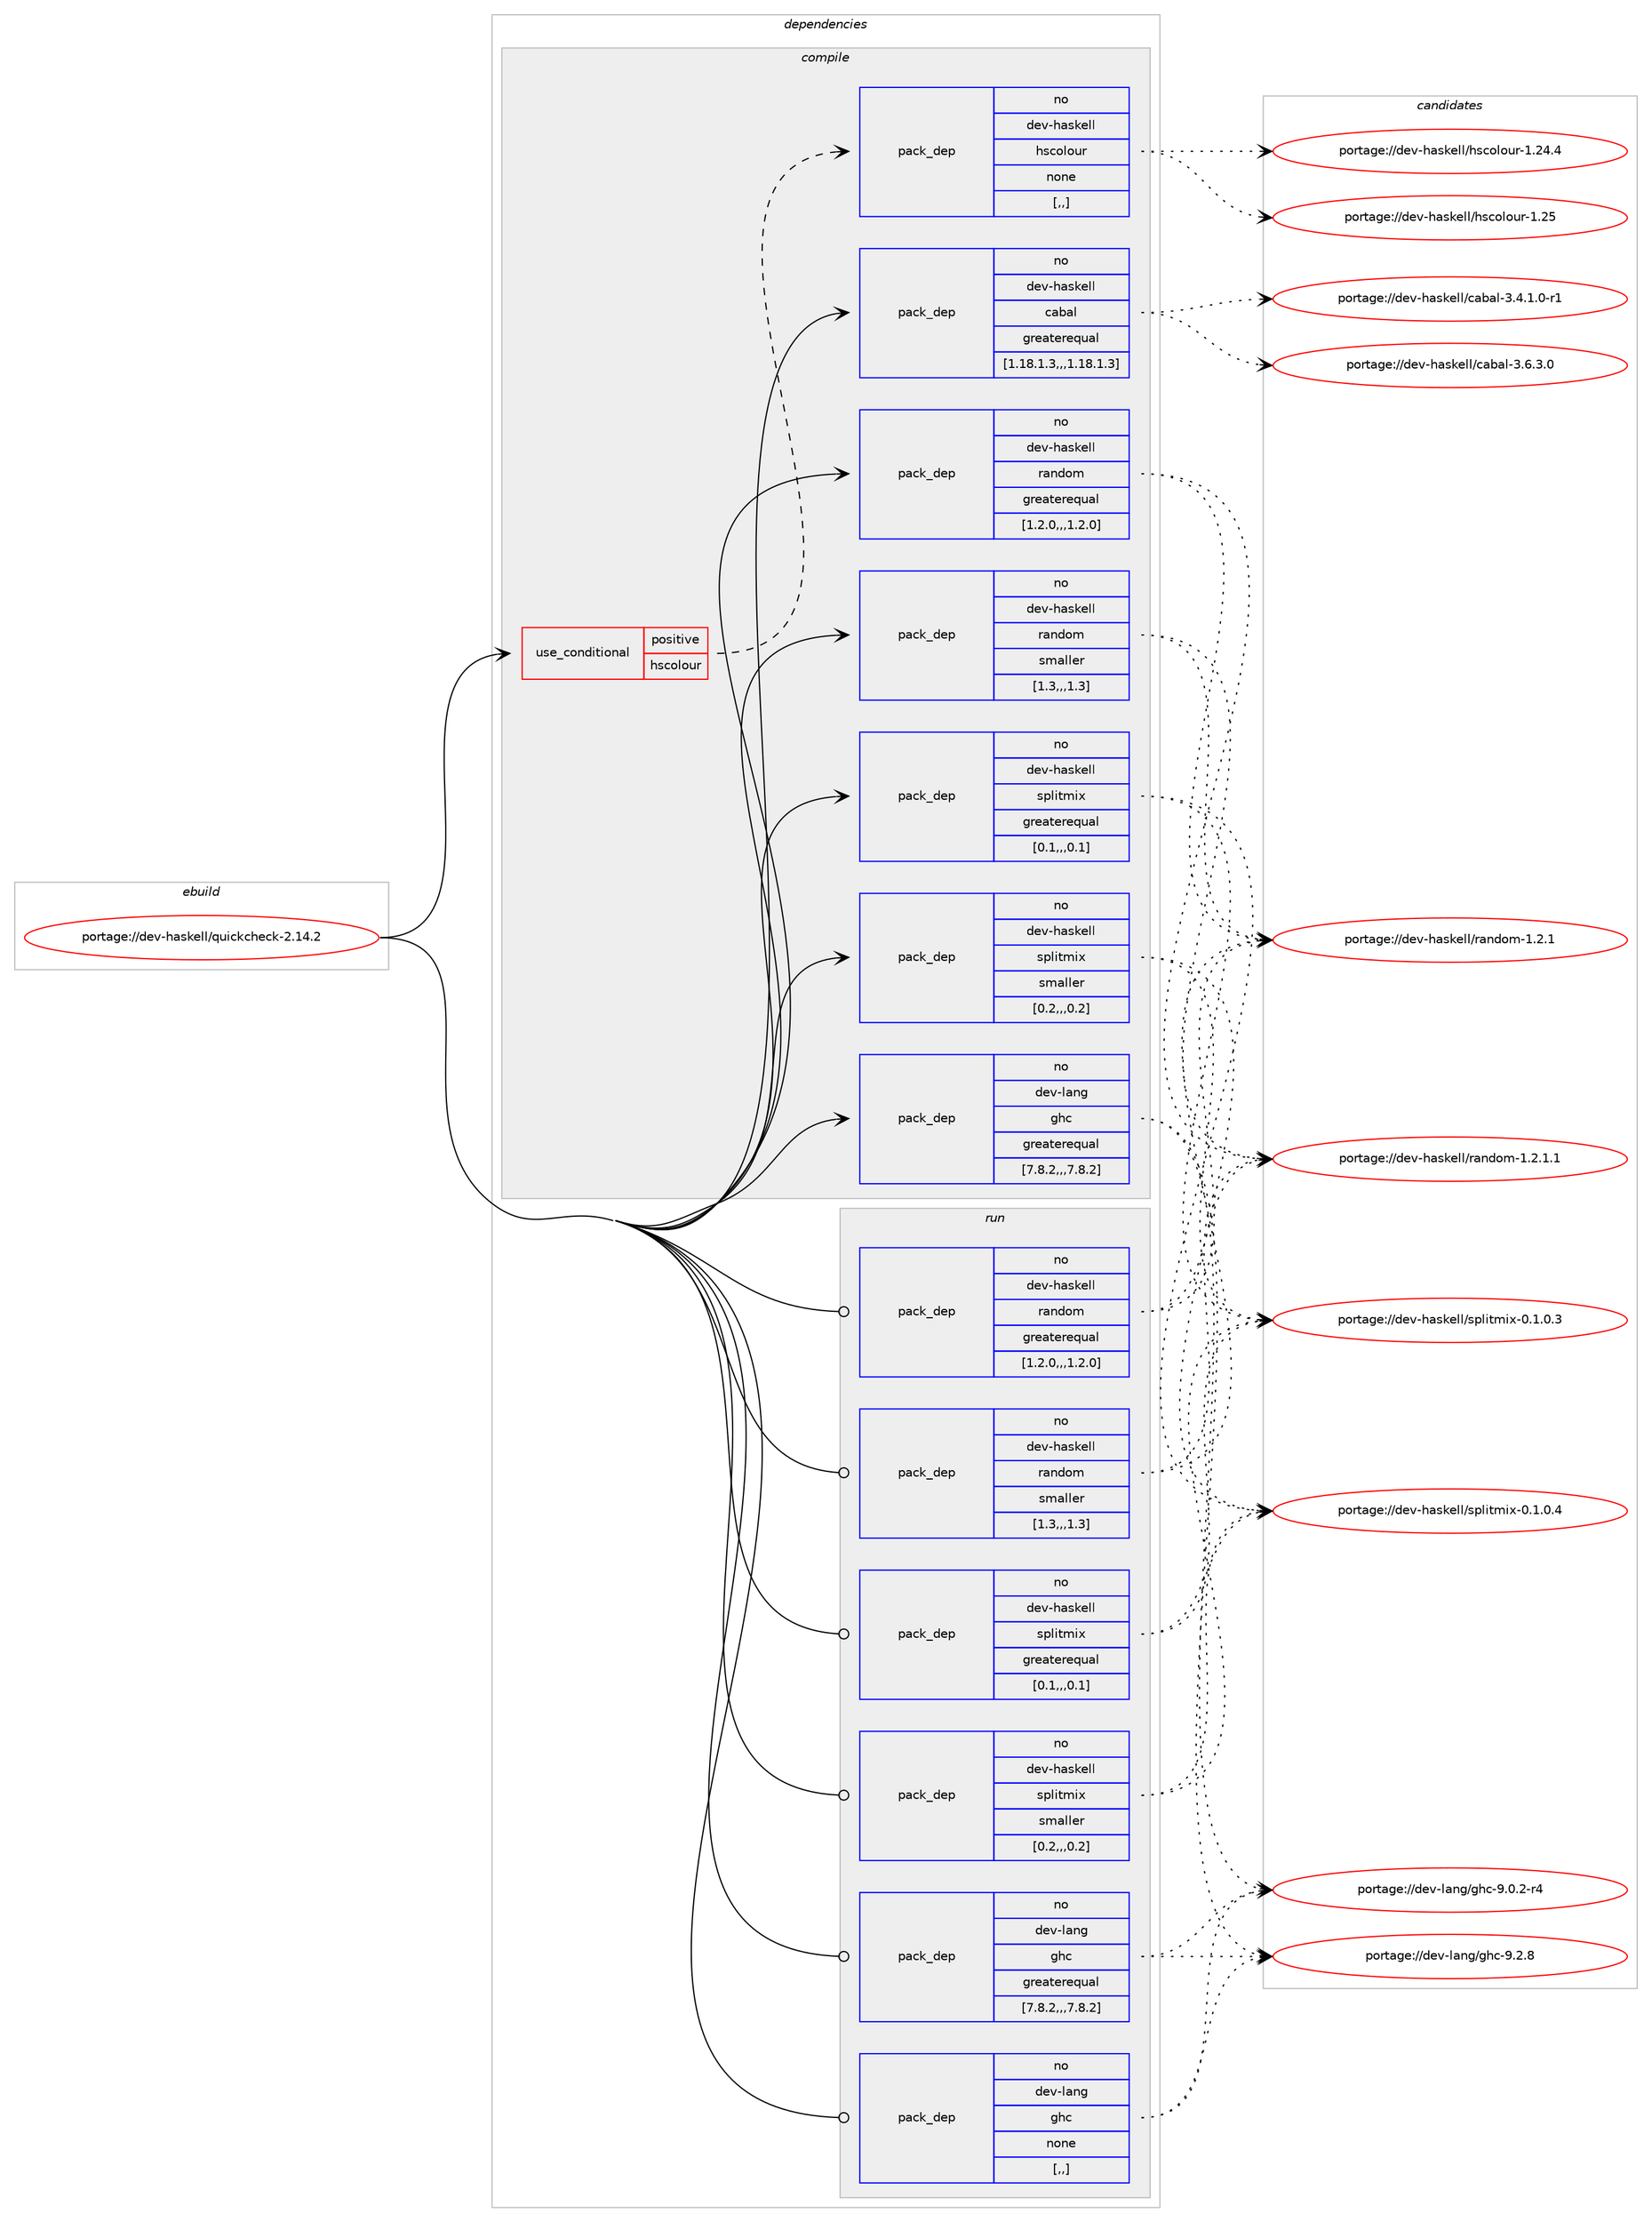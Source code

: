digraph prolog {

# *************
# Graph options
# *************

newrank=true;
concentrate=true;
compound=true;
graph [rankdir=LR,fontname=Helvetica,fontsize=10,ranksep=1.5];#, ranksep=2.5, nodesep=0.2];
edge  [arrowhead=vee];
node  [fontname=Helvetica,fontsize=10];

# **********
# The ebuild
# **********

subgraph cluster_leftcol {
color=gray;
rank=same;
label=<<i>ebuild</i>>;
id [label="portage://dev-haskell/quickcheck-2.14.2", color=red, width=4, href="../dev-haskell/quickcheck-2.14.2.svg"];
}

# ****************
# The dependencies
# ****************

subgraph cluster_midcol {
color=gray;
label=<<i>dependencies</i>>;
subgraph cluster_compile {
fillcolor="#eeeeee";
style=filled;
label=<<i>compile</i>>;
subgraph cond20270 {
dependency84133 [label=<<TABLE BORDER="0" CELLBORDER="1" CELLSPACING="0" CELLPADDING="4"><TR><TD ROWSPAN="3" CELLPADDING="10">use_conditional</TD></TR><TR><TD>positive</TD></TR><TR><TD>hscolour</TD></TR></TABLE>>, shape=none, color=red];
subgraph pack62882 {
dependency84134 [label=<<TABLE BORDER="0" CELLBORDER="1" CELLSPACING="0" CELLPADDING="4" WIDTH="220"><TR><TD ROWSPAN="6" CELLPADDING="30">pack_dep</TD></TR><TR><TD WIDTH="110">no</TD></TR><TR><TD>dev-haskell</TD></TR><TR><TD>hscolour</TD></TR><TR><TD>none</TD></TR><TR><TD>[,,]</TD></TR></TABLE>>, shape=none, color=blue];
}
dependency84133:e -> dependency84134:w [weight=20,style="dashed",arrowhead="vee"];
}
id:e -> dependency84133:w [weight=20,style="solid",arrowhead="vee"];
subgraph pack62883 {
dependency84135 [label=<<TABLE BORDER="0" CELLBORDER="1" CELLSPACING="0" CELLPADDING="4" WIDTH="220"><TR><TD ROWSPAN="6" CELLPADDING="30">pack_dep</TD></TR><TR><TD WIDTH="110">no</TD></TR><TR><TD>dev-haskell</TD></TR><TR><TD>cabal</TD></TR><TR><TD>greaterequal</TD></TR><TR><TD>[1.18.1.3,,,1.18.1.3]</TD></TR></TABLE>>, shape=none, color=blue];
}
id:e -> dependency84135:w [weight=20,style="solid",arrowhead="vee"];
subgraph pack62884 {
dependency84136 [label=<<TABLE BORDER="0" CELLBORDER="1" CELLSPACING="0" CELLPADDING="4" WIDTH="220"><TR><TD ROWSPAN="6" CELLPADDING="30">pack_dep</TD></TR><TR><TD WIDTH="110">no</TD></TR><TR><TD>dev-haskell</TD></TR><TR><TD>random</TD></TR><TR><TD>greaterequal</TD></TR><TR><TD>[1.2.0,,,1.2.0]</TD></TR></TABLE>>, shape=none, color=blue];
}
id:e -> dependency84136:w [weight=20,style="solid",arrowhead="vee"];
subgraph pack62885 {
dependency84137 [label=<<TABLE BORDER="0" CELLBORDER="1" CELLSPACING="0" CELLPADDING="4" WIDTH="220"><TR><TD ROWSPAN="6" CELLPADDING="30">pack_dep</TD></TR><TR><TD WIDTH="110">no</TD></TR><TR><TD>dev-haskell</TD></TR><TR><TD>random</TD></TR><TR><TD>smaller</TD></TR><TR><TD>[1.3,,,1.3]</TD></TR></TABLE>>, shape=none, color=blue];
}
id:e -> dependency84137:w [weight=20,style="solid",arrowhead="vee"];
subgraph pack62886 {
dependency84138 [label=<<TABLE BORDER="0" CELLBORDER="1" CELLSPACING="0" CELLPADDING="4" WIDTH="220"><TR><TD ROWSPAN="6" CELLPADDING="30">pack_dep</TD></TR><TR><TD WIDTH="110">no</TD></TR><TR><TD>dev-haskell</TD></TR><TR><TD>splitmix</TD></TR><TR><TD>greaterequal</TD></TR><TR><TD>[0.1,,,0.1]</TD></TR></TABLE>>, shape=none, color=blue];
}
id:e -> dependency84138:w [weight=20,style="solid",arrowhead="vee"];
subgraph pack62887 {
dependency84139 [label=<<TABLE BORDER="0" CELLBORDER="1" CELLSPACING="0" CELLPADDING="4" WIDTH="220"><TR><TD ROWSPAN="6" CELLPADDING="30">pack_dep</TD></TR><TR><TD WIDTH="110">no</TD></TR><TR><TD>dev-haskell</TD></TR><TR><TD>splitmix</TD></TR><TR><TD>smaller</TD></TR><TR><TD>[0.2,,,0.2]</TD></TR></TABLE>>, shape=none, color=blue];
}
id:e -> dependency84139:w [weight=20,style="solid",arrowhead="vee"];
subgraph pack62888 {
dependency84140 [label=<<TABLE BORDER="0" CELLBORDER="1" CELLSPACING="0" CELLPADDING="4" WIDTH="220"><TR><TD ROWSPAN="6" CELLPADDING="30">pack_dep</TD></TR><TR><TD WIDTH="110">no</TD></TR><TR><TD>dev-lang</TD></TR><TR><TD>ghc</TD></TR><TR><TD>greaterequal</TD></TR><TR><TD>[7.8.2,,,7.8.2]</TD></TR></TABLE>>, shape=none, color=blue];
}
id:e -> dependency84140:w [weight=20,style="solid",arrowhead="vee"];
}
subgraph cluster_compileandrun {
fillcolor="#eeeeee";
style=filled;
label=<<i>compile and run</i>>;
}
subgraph cluster_run {
fillcolor="#eeeeee";
style=filled;
label=<<i>run</i>>;
subgraph pack62889 {
dependency84141 [label=<<TABLE BORDER="0" CELLBORDER="1" CELLSPACING="0" CELLPADDING="4" WIDTH="220"><TR><TD ROWSPAN="6" CELLPADDING="30">pack_dep</TD></TR><TR><TD WIDTH="110">no</TD></TR><TR><TD>dev-haskell</TD></TR><TR><TD>random</TD></TR><TR><TD>greaterequal</TD></TR><TR><TD>[1.2.0,,,1.2.0]</TD></TR></TABLE>>, shape=none, color=blue];
}
id:e -> dependency84141:w [weight=20,style="solid",arrowhead="odot"];
subgraph pack62890 {
dependency84142 [label=<<TABLE BORDER="0" CELLBORDER="1" CELLSPACING="0" CELLPADDING="4" WIDTH="220"><TR><TD ROWSPAN="6" CELLPADDING="30">pack_dep</TD></TR><TR><TD WIDTH="110">no</TD></TR><TR><TD>dev-haskell</TD></TR><TR><TD>random</TD></TR><TR><TD>smaller</TD></TR><TR><TD>[1.3,,,1.3]</TD></TR></TABLE>>, shape=none, color=blue];
}
id:e -> dependency84142:w [weight=20,style="solid",arrowhead="odot"];
subgraph pack62891 {
dependency84143 [label=<<TABLE BORDER="0" CELLBORDER="1" CELLSPACING="0" CELLPADDING="4" WIDTH="220"><TR><TD ROWSPAN="6" CELLPADDING="30">pack_dep</TD></TR><TR><TD WIDTH="110">no</TD></TR><TR><TD>dev-haskell</TD></TR><TR><TD>splitmix</TD></TR><TR><TD>greaterequal</TD></TR><TR><TD>[0.1,,,0.1]</TD></TR></TABLE>>, shape=none, color=blue];
}
id:e -> dependency84143:w [weight=20,style="solid",arrowhead="odot"];
subgraph pack62892 {
dependency84144 [label=<<TABLE BORDER="0" CELLBORDER="1" CELLSPACING="0" CELLPADDING="4" WIDTH="220"><TR><TD ROWSPAN="6" CELLPADDING="30">pack_dep</TD></TR><TR><TD WIDTH="110">no</TD></TR><TR><TD>dev-haskell</TD></TR><TR><TD>splitmix</TD></TR><TR><TD>smaller</TD></TR><TR><TD>[0.2,,,0.2]</TD></TR></TABLE>>, shape=none, color=blue];
}
id:e -> dependency84144:w [weight=20,style="solid",arrowhead="odot"];
subgraph pack62893 {
dependency84145 [label=<<TABLE BORDER="0" CELLBORDER="1" CELLSPACING="0" CELLPADDING="4" WIDTH="220"><TR><TD ROWSPAN="6" CELLPADDING="30">pack_dep</TD></TR><TR><TD WIDTH="110">no</TD></TR><TR><TD>dev-lang</TD></TR><TR><TD>ghc</TD></TR><TR><TD>greaterequal</TD></TR><TR><TD>[7.8.2,,,7.8.2]</TD></TR></TABLE>>, shape=none, color=blue];
}
id:e -> dependency84145:w [weight=20,style="solid",arrowhead="odot"];
subgraph pack62894 {
dependency84146 [label=<<TABLE BORDER="0" CELLBORDER="1" CELLSPACING="0" CELLPADDING="4" WIDTH="220"><TR><TD ROWSPAN="6" CELLPADDING="30">pack_dep</TD></TR><TR><TD WIDTH="110">no</TD></TR><TR><TD>dev-lang</TD></TR><TR><TD>ghc</TD></TR><TR><TD>none</TD></TR><TR><TD>[,,]</TD></TR></TABLE>>, shape=none, color=blue];
}
id:e -> dependency84146:w [weight=20,style="solid",arrowhead="odot"];
}
}

# **************
# The candidates
# **************

subgraph cluster_choices {
rank=same;
color=gray;
label=<<i>candidates</i>>;

subgraph choice62882 {
color=black;
nodesep=1;
choice1001011184510497115107101108108471041159911110811111711445494650524652 [label="portage://dev-haskell/hscolour-1.24.4", color=red, width=4,href="../dev-haskell/hscolour-1.24.4.svg"];
choice100101118451049711510710110810847104115991111081111171144549465053 [label="portage://dev-haskell/hscolour-1.25", color=red, width=4,href="../dev-haskell/hscolour-1.25.svg"];
dependency84134:e -> choice1001011184510497115107101108108471041159911110811111711445494650524652:w [style=dotted,weight="100"];
dependency84134:e -> choice100101118451049711510710110810847104115991111081111171144549465053:w [style=dotted,weight="100"];
}
subgraph choice62883 {
color=black;
nodesep=1;
choice1001011184510497115107101108108479997989710845514652464946484511449 [label="portage://dev-haskell/cabal-3.4.1.0-r1", color=red, width=4,href="../dev-haskell/cabal-3.4.1.0-r1.svg"];
choice100101118451049711510710110810847999798971084551465446514648 [label="portage://dev-haskell/cabal-3.6.3.0", color=red, width=4,href="../dev-haskell/cabal-3.6.3.0.svg"];
dependency84135:e -> choice1001011184510497115107101108108479997989710845514652464946484511449:w [style=dotted,weight="100"];
dependency84135:e -> choice100101118451049711510710110810847999798971084551465446514648:w [style=dotted,weight="100"];
}
subgraph choice62884 {
color=black;
nodesep=1;
choice10010111845104971151071011081084711497110100111109454946504649 [label="portage://dev-haskell/random-1.2.1", color=red, width=4,href="../dev-haskell/random-1.2.1.svg"];
choice100101118451049711510710110810847114971101001111094549465046494649 [label="portage://dev-haskell/random-1.2.1.1", color=red, width=4,href="../dev-haskell/random-1.2.1.1.svg"];
dependency84136:e -> choice10010111845104971151071011081084711497110100111109454946504649:w [style=dotted,weight="100"];
dependency84136:e -> choice100101118451049711510710110810847114971101001111094549465046494649:w [style=dotted,weight="100"];
}
subgraph choice62885 {
color=black;
nodesep=1;
choice10010111845104971151071011081084711497110100111109454946504649 [label="portage://dev-haskell/random-1.2.1", color=red, width=4,href="../dev-haskell/random-1.2.1.svg"];
choice100101118451049711510710110810847114971101001111094549465046494649 [label="portage://dev-haskell/random-1.2.1.1", color=red, width=4,href="../dev-haskell/random-1.2.1.1.svg"];
dependency84137:e -> choice10010111845104971151071011081084711497110100111109454946504649:w [style=dotted,weight="100"];
dependency84137:e -> choice100101118451049711510710110810847114971101001111094549465046494649:w [style=dotted,weight="100"];
}
subgraph choice62886 {
color=black;
nodesep=1;
choice1001011184510497115107101108108471151121081051161091051204548464946484651 [label="portage://dev-haskell/splitmix-0.1.0.3", color=red, width=4,href="../dev-haskell/splitmix-0.1.0.3.svg"];
choice1001011184510497115107101108108471151121081051161091051204548464946484652 [label="portage://dev-haskell/splitmix-0.1.0.4", color=red, width=4,href="../dev-haskell/splitmix-0.1.0.4.svg"];
dependency84138:e -> choice1001011184510497115107101108108471151121081051161091051204548464946484651:w [style=dotted,weight="100"];
dependency84138:e -> choice1001011184510497115107101108108471151121081051161091051204548464946484652:w [style=dotted,weight="100"];
}
subgraph choice62887 {
color=black;
nodesep=1;
choice1001011184510497115107101108108471151121081051161091051204548464946484651 [label="portage://dev-haskell/splitmix-0.1.0.3", color=red, width=4,href="../dev-haskell/splitmix-0.1.0.3.svg"];
choice1001011184510497115107101108108471151121081051161091051204548464946484652 [label="portage://dev-haskell/splitmix-0.1.0.4", color=red, width=4,href="../dev-haskell/splitmix-0.1.0.4.svg"];
dependency84139:e -> choice1001011184510497115107101108108471151121081051161091051204548464946484651:w [style=dotted,weight="100"];
dependency84139:e -> choice1001011184510497115107101108108471151121081051161091051204548464946484652:w [style=dotted,weight="100"];
}
subgraph choice62888 {
color=black;
nodesep=1;
choice100101118451089711010347103104994557464846504511452 [label="portage://dev-lang/ghc-9.0.2-r4", color=red, width=4,href="../dev-lang/ghc-9.0.2-r4.svg"];
choice10010111845108971101034710310499455746504656 [label="portage://dev-lang/ghc-9.2.8", color=red, width=4,href="../dev-lang/ghc-9.2.8.svg"];
dependency84140:e -> choice100101118451089711010347103104994557464846504511452:w [style=dotted,weight="100"];
dependency84140:e -> choice10010111845108971101034710310499455746504656:w [style=dotted,weight="100"];
}
subgraph choice62889 {
color=black;
nodesep=1;
choice10010111845104971151071011081084711497110100111109454946504649 [label="portage://dev-haskell/random-1.2.1", color=red, width=4,href="../dev-haskell/random-1.2.1.svg"];
choice100101118451049711510710110810847114971101001111094549465046494649 [label="portage://dev-haskell/random-1.2.1.1", color=red, width=4,href="../dev-haskell/random-1.2.1.1.svg"];
dependency84141:e -> choice10010111845104971151071011081084711497110100111109454946504649:w [style=dotted,weight="100"];
dependency84141:e -> choice100101118451049711510710110810847114971101001111094549465046494649:w [style=dotted,weight="100"];
}
subgraph choice62890 {
color=black;
nodesep=1;
choice10010111845104971151071011081084711497110100111109454946504649 [label="portage://dev-haskell/random-1.2.1", color=red, width=4,href="../dev-haskell/random-1.2.1.svg"];
choice100101118451049711510710110810847114971101001111094549465046494649 [label="portage://dev-haskell/random-1.2.1.1", color=red, width=4,href="../dev-haskell/random-1.2.1.1.svg"];
dependency84142:e -> choice10010111845104971151071011081084711497110100111109454946504649:w [style=dotted,weight="100"];
dependency84142:e -> choice100101118451049711510710110810847114971101001111094549465046494649:w [style=dotted,weight="100"];
}
subgraph choice62891 {
color=black;
nodesep=1;
choice1001011184510497115107101108108471151121081051161091051204548464946484651 [label="portage://dev-haskell/splitmix-0.1.0.3", color=red, width=4,href="../dev-haskell/splitmix-0.1.0.3.svg"];
choice1001011184510497115107101108108471151121081051161091051204548464946484652 [label="portage://dev-haskell/splitmix-0.1.0.4", color=red, width=4,href="../dev-haskell/splitmix-0.1.0.4.svg"];
dependency84143:e -> choice1001011184510497115107101108108471151121081051161091051204548464946484651:w [style=dotted,weight="100"];
dependency84143:e -> choice1001011184510497115107101108108471151121081051161091051204548464946484652:w [style=dotted,weight="100"];
}
subgraph choice62892 {
color=black;
nodesep=1;
choice1001011184510497115107101108108471151121081051161091051204548464946484651 [label="portage://dev-haskell/splitmix-0.1.0.3", color=red, width=4,href="../dev-haskell/splitmix-0.1.0.3.svg"];
choice1001011184510497115107101108108471151121081051161091051204548464946484652 [label="portage://dev-haskell/splitmix-0.1.0.4", color=red, width=4,href="../dev-haskell/splitmix-0.1.0.4.svg"];
dependency84144:e -> choice1001011184510497115107101108108471151121081051161091051204548464946484651:w [style=dotted,weight="100"];
dependency84144:e -> choice1001011184510497115107101108108471151121081051161091051204548464946484652:w [style=dotted,weight="100"];
}
subgraph choice62893 {
color=black;
nodesep=1;
choice100101118451089711010347103104994557464846504511452 [label="portage://dev-lang/ghc-9.0.2-r4", color=red, width=4,href="../dev-lang/ghc-9.0.2-r4.svg"];
choice10010111845108971101034710310499455746504656 [label="portage://dev-lang/ghc-9.2.8", color=red, width=4,href="../dev-lang/ghc-9.2.8.svg"];
dependency84145:e -> choice100101118451089711010347103104994557464846504511452:w [style=dotted,weight="100"];
dependency84145:e -> choice10010111845108971101034710310499455746504656:w [style=dotted,weight="100"];
}
subgraph choice62894 {
color=black;
nodesep=1;
choice100101118451089711010347103104994557464846504511452 [label="portage://dev-lang/ghc-9.0.2-r4", color=red, width=4,href="../dev-lang/ghc-9.0.2-r4.svg"];
choice10010111845108971101034710310499455746504656 [label="portage://dev-lang/ghc-9.2.8", color=red, width=4,href="../dev-lang/ghc-9.2.8.svg"];
dependency84146:e -> choice100101118451089711010347103104994557464846504511452:w [style=dotted,weight="100"];
dependency84146:e -> choice10010111845108971101034710310499455746504656:w [style=dotted,weight="100"];
}
}

}
